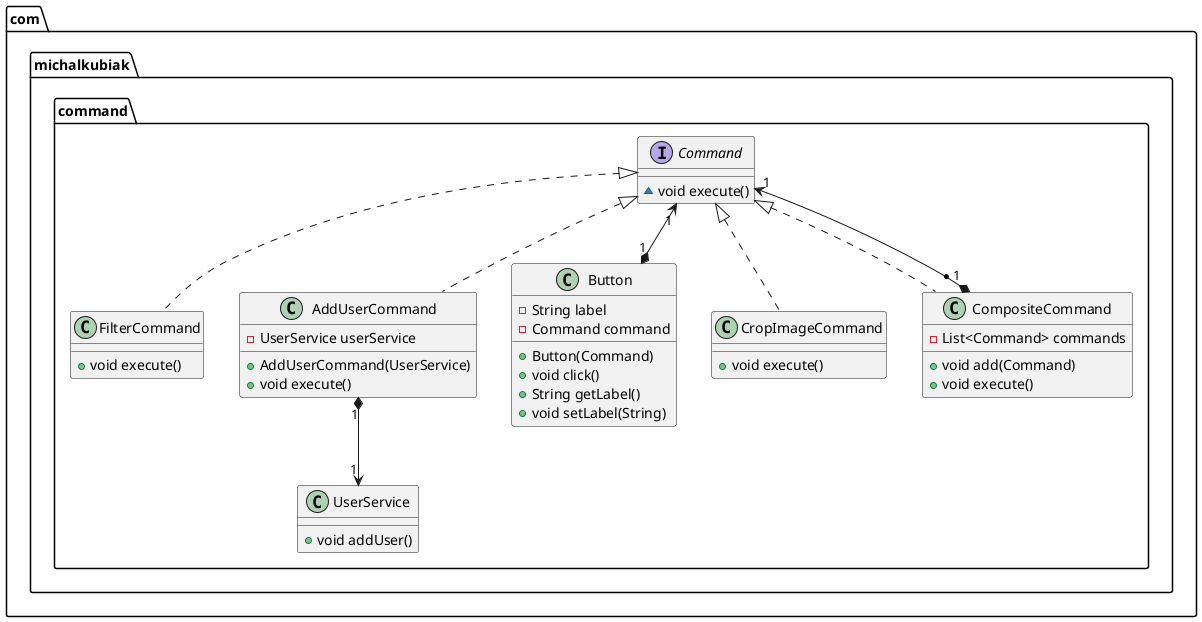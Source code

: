 @startuml
class com.michalkubiak.command.FilterCommand {
+ void execute()
}
class com.michalkubiak.command.AddUserCommand {
- UserService userService
+ AddUserCommand(UserService)
+ void execute()
}
class com.michalkubiak.command.Button {
- String label
- Command command
+ Button(Command)
+ void click()
+ String getLabel()
+ void setLabel(String)
}
class com.michalkubiak.command.CropImageCommand {
+ void execute()
}
interface com.michalkubiak.command.Command {
~ void execute()
}
class com.michalkubiak.command.CompositeCommand {
- List<Command> commands
+ void add(Command)
+ void execute()
}
class com.michalkubiak.command.UserService {
+ void addUser()
}


com.michalkubiak.command.Command <|.. com.michalkubiak.command.FilterCommand
com.michalkubiak.command.Command <|.. com.michalkubiak.command.AddUserCommand
com.michalkubiak.command.Command <|.. com.michalkubiak.command.CropImageCommand
com.michalkubiak.command.Command <|.. com.michalkubiak.command.CompositeCommand

com.michalkubiak.command.Command "1" <--* "1" com.michalkubiak.command.Button
com.michalkubiak.command.Command "1" <--* "*1" com.michalkubiak.command.CompositeCommand


com.michalkubiak.command.AddUserCommand "1" *--> "1" com.michalkubiak.command.UserService

@enduml